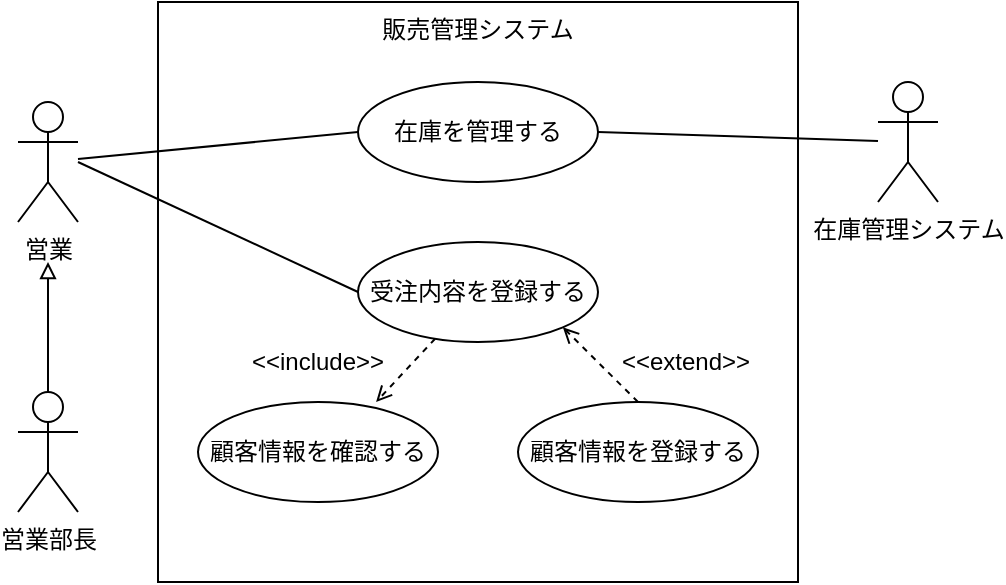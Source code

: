 <mxfile version="14.5.8" type="github">
  <diagram id="MsDFKVHxNk3DmdQJ20y-" name="Page-1">
    <mxGraphModel dx="527" dy="328" grid="1" gridSize="10" guides="1" tooltips="1" connect="1" arrows="1" fold="1" page="1" pageScale="1" pageWidth="827" pageHeight="1169" math="0" shadow="0">
      <root>
        <mxCell id="0" />
        <mxCell id="1" parent="0" />
        <mxCell id="5LodQ05csP--7xYCFnAa-2" value="販売管理システム" style="rounded=0;whiteSpace=wrap;html=1;verticalAlign=top;" vertex="1" parent="1">
          <mxGeometry x="150" y="30" width="320" height="290" as="geometry" />
        </mxCell>
        <mxCell id="5LodQ05csP--7xYCFnAa-7" style="rounded=0;orthogonalLoop=1;jettySize=auto;html=1;entryX=0;entryY=0.5;entryDx=0;entryDy=0;endArrow=none;endFill=0;" edge="1" parent="1" source="5LodQ05csP--7xYCFnAa-1" target="5LodQ05csP--7xYCFnAa-3">
          <mxGeometry relative="1" as="geometry" />
        </mxCell>
        <mxCell id="5LodQ05csP--7xYCFnAa-8" style="edgeStyle=none;rounded=0;orthogonalLoop=1;jettySize=auto;html=1;entryX=0;entryY=0.5;entryDx=0;entryDy=0;endArrow=none;endFill=0;" edge="1" parent="1" target="5LodQ05csP--7xYCFnAa-4">
          <mxGeometry relative="1" as="geometry">
            <mxPoint x="110" y="110" as="sourcePoint" />
          </mxGeometry>
        </mxCell>
        <mxCell id="5LodQ05csP--7xYCFnAa-1" value="営業" style="shape=umlActor;verticalLabelPosition=bottom;verticalAlign=top;html=1;outlineConnect=0;" vertex="1" parent="1">
          <mxGeometry x="80" y="80" width="30" height="60" as="geometry" />
        </mxCell>
        <mxCell id="5LodQ05csP--7xYCFnAa-3" value="在庫を管理する" style="ellipse;whiteSpace=wrap;html=1;" vertex="1" parent="1">
          <mxGeometry x="250" y="70" width="120" height="50" as="geometry" />
        </mxCell>
        <mxCell id="5LodQ05csP--7xYCFnAa-13" style="edgeStyle=none;rounded=0;orthogonalLoop=1;jettySize=auto;html=1;entryX=0.742;entryY=0;entryDx=0;entryDy=0;entryPerimeter=0;endArrow=open;endFill=0;dashed=1;" edge="1" parent="1" source="5LodQ05csP--7xYCFnAa-4" target="5LodQ05csP--7xYCFnAa-5">
          <mxGeometry relative="1" as="geometry" />
        </mxCell>
        <mxCell id="5LodQ05csP--7xYCFnAa-4" value="受注内容を登録する&lt;span style=&quot;color: rgba(0 , 0 , 0 , 0) ; font-family: monospace ; font-size: 0px&quot;&gt;%3CmxGraphModel%3E%3Croot%3E%3CmxCell%20id%3D%220%22%2F%3E%3CmxCell%20id%3D%221%22%20parent%3D%220%22%2F%3E%3CmxCell%20id%3D%222%22%20value%3D%22%E5%9C%A8%E5%BA%AB%E3%82%92%E7%AE%A1%E7%90%86%E3%81%99%E3%82%8B%22%20style%3D%22ellipse%3BwhiteSpace%3Dwrap%3Bhtml%3D1%3B%22%20vertex%3D%221%22%20parent%3D%221%22%3E%3CmxGeometry%20x%3D%22210%22%20y%3D%2270%22%20width%3D%22120%22%20height%3D%2250%22%20as%3D%22geometry%22%2F%3E%3C%2FmxCell%3E%3C%2Froot%3E%3C%2FmxGraphModel%3E&lt;/span&gt;" style="ellipse;whiteSpace=wrap;html=1;" vertex="1" parent="1">
          <mxGeometry x="250" y="150" width="120" height="50" as="geometry" />
        </mxCell>
        <mxCell id="5LodQ05csP--7xYCFnAa-5" value="顧客情報を確認する" style="ellipse;whiteSpace=wrap;html=1;" vertex="1" parent="1">
          <mxGeometry x="170" y="230" width="120" height="50" as="geometry" />
        </mxCell>
        <mxCell id="5LodQ05csP--7xYCFnAa-15" style="edgeStyle=none;rounded=0;orthogonalLoop=1;jettySize=auto;html=1;exitX=0.5;exitY=0;exitDx=0;exitDy=0;entryX=1;entryY=1;entryDx=0;entryDy=0;dashed=1;endArrow=open;endFill=0;" edge="1" parent="1" source="5LodQ05csP--7xYCFnAa-6" target="5LodQ05csP--7xYCFnAa-4">
          <mxGeometry relative="1" as="geometry" />
        </mxCell>
        <mxCell id="5LodQ05csP--7xYCFnAa-6" value="顧客情報を登録する&lt;span style=&quot;color: rgba(0 , 0 , 0 , 0) ; font-family: monospace ; font-size: 0px&quot;&gt;%3CmxGraphModel%3E%3Croot%3E%3CmxCell%20id%3D%220%22%2F%3E%3CmxCell%20id%3D%221%22%20parent%3D%220%22%2F%3E%3CmxCell%20id%3D%222%22%20value%3D%22%E5%9C%A8%E5%BA%AB%E3%82%92%E7%AE%A1%E7%90%86%E3%81%99%E3%82%8B%22%20style%3D%22ellipse%3BwhiteSpace%3Dwrap%3Bhtml%3D1%3B%22%20vertex%3D%221%22%20parent%3D%221%22%3E%3CmxGeometry%20x%3D%22210%22%20y%3D%2270%22%20width%3D%22120%22%20height%3D%2250%22%20as%3D%22geometry%22%2F%3E%3C%2FmxCell%3E%3C%2Froot%3E%3C%2FmxGraphModel%3E&lt;/span&gt;" style="ellipse;whiteSpace=wrap;html=1;" vertex="1" parent="1">
          <mxGeometry x="330" y="230" width="120" height="50" as="geometry" />
        </mxCell>
        <mxCell id="5LodQ05csP--7xYCFnAa-10" style="edgeStyle=none;rounded=0;orthogonalLoop=1;jettySize=auto;html=1;exitX=0.5;exitY=0;exitDx=0;exitDy=0;exitPerimeter=0;endArrow=block;endFill=0;" edge="1" parent="1" source="5LodQ05csP--7xYCFnAa-9">
          <mxGeometry relative="1" as="geometry">
            <mxPoint x="95" y="160" as="targetPoint" />
          </mxGeometry>
        </mxCell>
        <mxCell id="5LodQ05csP--7xYCFnAa-9" value="営業部長" style="shape=umlActor;verticalLabelPosition=bottom;verticalAlign=top;html=1;outlineConnect=0;" vertex="1" parent="1">
          <mxGeometry x="80" y="225" width="30" height="60" as="geometry" />
        </mxCell>
        <mxCell id="5LodQ05csP--7xYCFnAa-12" style="edgeStyle=none;rounded=0;orthogonalLoop=1;jettySize=auto;html=1;entryX=1;entryY=0.5;entryDx=0;entryDy=0;endArrow=none;endFill=0;" edge="1" parent="1" source="5LodQ05csP--7xYCFnAa-11" target="5LodQ05csP--7xYCFnAa-3">
          <mxGeometry relative="1" as="geometry" />
        </mxCell>
        <mxCell id="5LodQ05csP--7xYCFnAa-11" value="在庫管理システム" style="shape=umlActor;verticalLabelPosition=bottom;verticalAlign=top;html=1;outlineConnect=0;" vertex="1" parent="1">
          <mxGeometry x="510" y="70" width="30" height="60" as="geometry" />
        </mxCell>
        <mxCell id="5LodQ05csP--7xYCFnAa-16" value="&amp;lt;&amp;lt;extend&amp;gt;&amp;gt;" style="text;html=1;strokeColor=none;fillColor=none;align=center;verticalAlign=middle;whiteSpace=wrap;rounded=0;" vertex="1" parent="1">
          <mxGeometry x="394" y="200" width="40" height="20" as="geometry" />
        </mxCell>
        <mxCell id="5LodQ05csP--7xYCFnAa-17" value="&amp;lt;&amp;lt;include&amp;gt;&amp;gt;" style="text;html=1;strokeColor=none;fillColor=none;align=center;verticalAlign=middle;whiteSpace=wrap;rounded=0;" vertex="1" parent="1">
          <mxGeometry x="210" y="200" width="40" height="20" as="geometry" />
        </mxCell>
        <mxCell id="5LodQ05csP--7xYCFnAa-18" style="edgeStyle=none;rounded=0;orthogonalLoop=1;jettySize=auto;html=1;exitX=0.75;exitY=1;exitDx=0;exitDy=0;dashed=1;endArrow=open;endFill=0;" edge="1" parent="1" source="5LodQ05csP--7xYCFnAa-16" target="5LodQ05csP--7xYCFnAa-16">
          <mxGeometry relative="1" as="geometry" />
        </mxCell>
      </root>
    </mxGraphModel>
  </diagram>
</mxfile>
